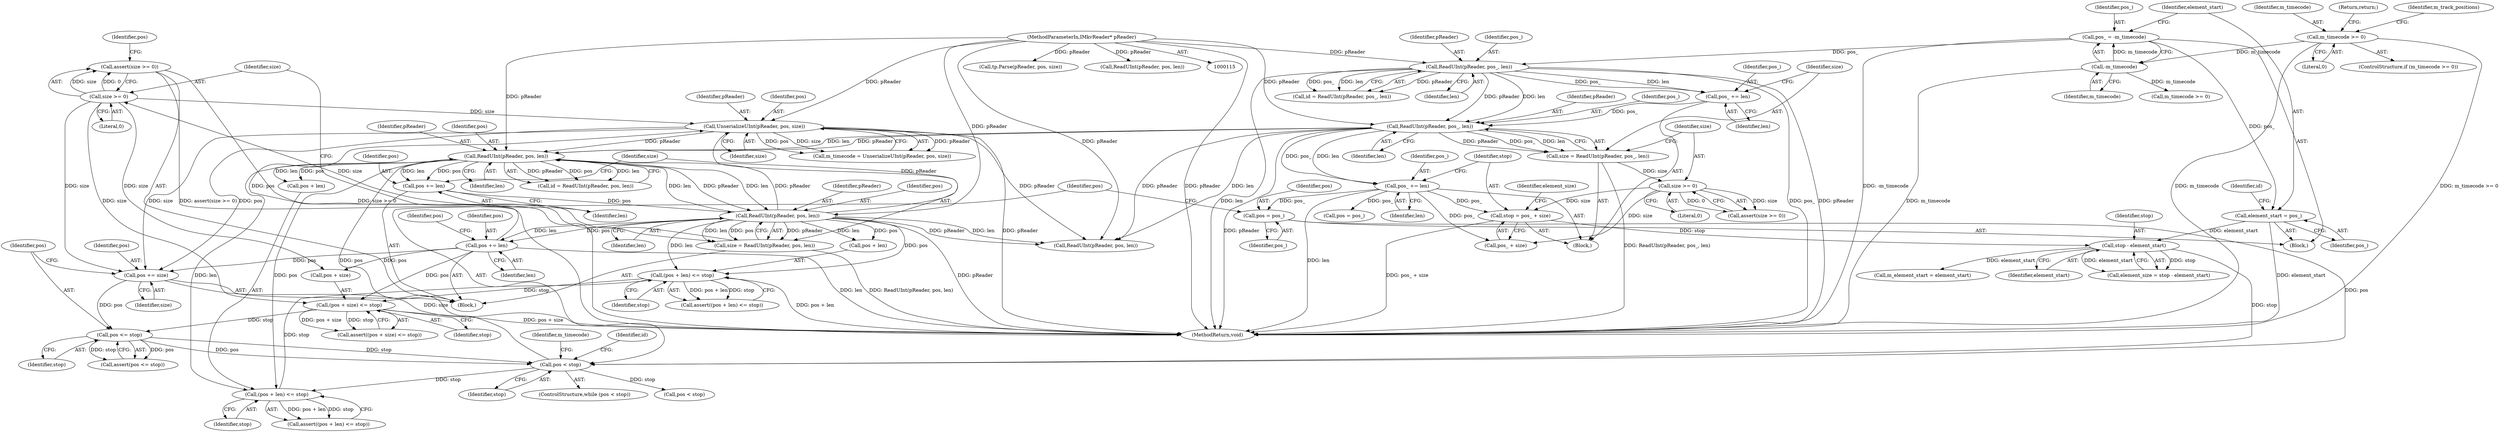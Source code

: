 digraph "1_Android_cc274e2abe8b2a6698a5c47d8aa4bb45f1f9538d_27@API" {
"1000224" [label="(Call,assert(size >= 0))"];
"1000225" [label="(Call,size >= 0)"];
"1000218" [label="(Call,size = ReadUInt(pReader, pos, len))"];
"1000220" [label="(Call,ReadUInt(pReader, pos, len))"];
"1000200" [label="(Call,ReadUInt(pReader, pos, len))"];
"1000165" [label="(Call,ReadUInt(pReader, pos_, len))"];
"1000146" [label="(Call,ReadUInt(pReader, pos_, len))"];
"1000116" [label="(MethodParameterIn,IMkvReader* pReader)"];
"1000132" [label="(Call,pos_ = -m_timecode)"];
"1000134" [label="(Call,-m_timecode)"];
"1000119" [label="(Call,m_timecode >= 0)"];
"1000159" [label="(Call,pos_ += len)"];
"1000249" [label="(Call,UnserializeUInt(pReader, pos, size))"];
"1000234" [label="(Call,pos += len)"];
"1000192" [label="(Call,pos < stop)"];
"1000188" [label="(Call,pos = pos_)"];
"1000173" [label="(Call,pos_ += len)"];
"1000264" [label="(Call,pos <= stop)"];
"1000260" [label="(Call,pos += size)"];
"1000238" [label="(Call,(pos + size) <= stop)"];
"1000229" [label="(Call,(pos + len) <= stop)"];
"1000209" [label="(Call,(pos + len) <= stop)"];
"1000184" [label="(Call,stop - element_start)"];
"1000176" [label="(Call,stop = pos_ + size)"];
"1000170" [label="(Call,size >= 0)"];
"1000163" [label="(Call,size = ReadUInt(pReader, pos_, len))"];
"1000137" [label="(Call,element_start = pos_)"];
"1000214" [label="(Call,pos += len)"];
"1000265" [label="(Identifier,pos)"];
"1000171" [label="(Identifier,size)"];
"1000250" [label="(Identifier,pReader)"];
"1000252" [label="(Identifier,size)"];
"1000167" [label="(Identifier,pos_)"];
"1000269" [label="(Identifier,m_timecode)"];
"1000226" [label="(Identifier,size)"];
"1000185" [label="(Identifier,stop)"];
"1000236" [label="(Identifier,len)"];
"1000239" [label="(Call,pos + size)"];
"1000251" [label="(Identifier,pos)"];
"1000166" [label="(Identifier,pReader)"];
"1000260" [label="(Call,pos += size)"];
"1000144" [label="(Call,id = ReadUInt(pReader, pos_, len))"];
"1000220" [label="(Call,ReadUInt(pReader, pos, len))"];
"1000159" [label="(Call,pos_ += len)"];
"1000240" [label="(Identifier,pos)"];
"1000176" [label="(Call,stop = pos_ + size)"];
"1000218" [label="(Call,size = ReadUInt(pReader, pos, len))"];
"1000234" [label="(Call,pos += len)"];
"1000194" [label="(Identifier,stop)"];
"1000238" [label="(Call,(pos + size) <= stop)"];
"1000189" [label="(Identifier,pos)"];
"1000233" [label="(Identifier,stop)"];
"1000138" [label="(Identifier,element_start)"];
"1000227" [label="(Literal,0)"];
"1000373" [label="(MethodReturn,void)"];
"1000202" [label="(Identifier,pos)"];
"1000200" [label="(Call,ReadUInt(pReader, pos, len))"];
"1000122" [label="(Return,return;)"];
"1000242" [label="(Identifier,stop)"];
"1000134" [label="(Call,-m_timecode)"];
"1000119" [label="(Call,m_timecode >= 0)"];
"1000237" [label="(Call,assert((pos + size) <= stop))"];
"1000125" [label="(Identifier,m_track_positions)"];
"1000287" [label="(Call,pos < stop)"];
"1000201" [label="(Identifier,pReader)"];
"1000264" [label="(Call,pos <= stop)"];
"1000146" [label="(Call,ReadUInt(pReader, pos_, len))"];
"1000182" [label="(Call,element_size = stop - element_start)"];
"1000295" [label="(Call,ReadUInt(pReader, pos, len))"];
"1000177" [label="(Identifier,stop)"];
"1000349" [label="(Call,tp.Parse(pReader, pos, size))"];
"1000213" [label="(Identifier,stop)"];
"1000221" [label="(Identifier,pReader)"];
"1000183" [label="(Identifier,element_size)"];
"1000229" [label="(Call,(pos + len) <= stop)"];
"1000121" [label="(Literal,0)"];
"1000209" [label="(Call,(pos + len) <= stop)"];
"1000118" [label="(ControlStructure,if (m_timecode >= 0))"];
"1000145" [label="(Identifier,id)"];
"1000169" [label="(Call,assert(size >= 0))"];
"1000216" [label="(Identifier,len)"];
"1000178" [label="(Call,pos_ + size)"];
"1000247" [label="(Call,m_timecode = UnserializeUInt(pReader, pos, size))"];
"1000283" [label="(Call,pos = pos_)"];
"1000175" [label="(Identifier,len)"];
"1000168" [label="(Identifier,len)"];
"1000225" [label="(Call,size >= 0)"];
"1000148" [label="(Identifier,pos_)"];
"1000135" [label="(Identifier,m_timecode)"];
"1000263" [label="(Call,assert(pos <= stop))"];
"1000224" [label="(Call,assert(size >= 0))"];
"1000141" [label="(Block,)"];
"1000199" [label="(Identifier,id)"];
"1000261" [label="(Identifier,pos)"];
"1000174" [label="(Identifier,pos_)"];
"1000315" [label="(Call,ReadUInt(pReader, pos, len))"];
"1000170" [label="(Call,size >= 0)"];
"1000163" [label="(Call,size = ReadUInt(pReader, pos_, len))"];
"1000210" [label="(Call,pos + len)"];
"1000230" [label="(Call,pos + len)"];
"1000195" [label="(Block,)"];
"1000203" [label="(Identifier,len)"];
"1000149" [label="(Identifier,len)"];
"1000192" [label="(Call,pos < stop)"];
"1000367" [label="(Call,m_element_start = element_start)"];
"1000173" [label="(Call,pos_ += len)"];
"1000268" [label="(Call,m_timecode >= 0)"];
"1000223" [label="(Identifier,len)"];
"1000193" [label="(Identifier,pos)"];
"1000186" [label="(Identifier,element_start)"];
"1000191" [label="(ControlStructure,while (pos < stop))"];
"1000139" [label="(Identifier,pos_)"];
"1000120" [label="(Identifier,m_timecode)"];
"1000231" [label="(Identifier,pos)"];
"1000266" [label="(Identifier,stop)"];
"1000235" [label="(Identifier,pos)"];
"1000198" [label="(Call,id = ReadUInt(pReader, pos, len))"];
"1000215" [label="(Identifier,pos)"];
"1000219" [label="(Identifier,size)"];
"1000262" [label="(Identifier,size)"];
"1000249" [label="(Call,UnserializeUInt(pReader, pos, size))"];
"1000165" [label="(Call,ReadUInt(pReader, pos_, len))"];
"1000172" [label="(Literal,0)"];
"1000161" [label="(Identifier,len)"];
"1000228" [label="(Call,assert((pos + len) <= stop))"];
"1000222" [label="(Identifier,pos)"];
"1000184" [label="(Call,stop - element_start)"];
"1000188" [label="(Call,pos = pos_)"];
"1000147" [label="(Identifier,pReader)"];
"1000164" [label="(Identifier,size)"];
"1000137" [label="(Call,element_start = pos_)"];
"1000208" [label="(Call,assert((pos + len) <= stop))"];
"1000132" [label="(Call,pos_ = -m_timecode)"];
"1000214" [label="(Call,pos += len)"];
"1000116" [label="(MethodParameterIn,IMkvReader* pReader)"];
"1000117" [label="(Block,)"];
"1000133" [label="(Identifier,pos_)"];
"1000160" [label="(Identifier,pos_)"];
"1000190" [label="(Identifier,pos_)"];
"1000224" -> "1000195"  [label="AST: "];
"1000224" -> "1000225"  [label="CFG: "];
"1000225" -> "1000224"  [label="AST: "];
"1000231" -> "1000224"  [label="CFG: "];
"1000224" -> "1000373"  [label="DDG: size >= 0"];
"1000224" -> "1000373"  [label="DDG: assert(size >= 0)"];
"1000225" -> "1000224"  [label="DDG: size"];
"1000225" -> "1000224"  [label="DDG: 0"];
"1000225" -> "1000227"  [label="CFG: "];
"1000226" -> "1000225"  [label="AST: "];
"1000227" -> "1000225"  [label="AST: "];
"1000218" -> "1000225"  [label="DDG: size"];
"1000225" -> "1000238"  [label="DDG: size"];
"1000225" -> "1000239"  [label="DDG: size"];
"1000225" -> "1000249"  [label="DDG: size"];
"1000225" -> "1000260"  [label="DDG: size"];
"1000218" -> "1000195"  [label="AST: "];
"1000218" -> "1000220"  [label="CFG: "];
"1000219" -> "1000218"  [label="AST: "];
"1000220" -> "1000218"  [label="AST: "];
"1000226" -> "1000218"  [label="CFG: "];
"1000218" -> "1000373"  [label="DDG: ReadUInt(pReader, pos, len)"];
"1000220" -> "1000218"  [label="DDG: pReader"];
"1000220" -> "1000218"  [label="DDG: pos"];
"1000220" -> "1000218"  [label="DDG: len"];
"1000220" -> "1000223"  [label="CFG: "];
"1000221" -> "1000220"  [label="AST: "];
"1000222" -> "1000220"  [label="AST: "];
"1000223" -> "1000220"  [label="AST: "];
"1000220" -> "1000373"  [label="DDG: pReader"];
"1000220" -> "1000200"  [label="DDG: pReader"];
"1000220" -> "1000200"  [label="DDG: len"];
"1000200" -> "1000220"  [label="DDG: pReader"];
"1000200" -> "1000220"  [label="DDG: len"];
"1000116" -> "1000220"  [label="DDG: pReader"];
"1000214" -> "1000220"  [label="DDG: pos"];
"1000220" -> "1000229"  [label="DDG: pos"];
"1000220" -> "1000229"  [label="DDG: len"];
"1000220" -> "1000230"  [label="DDG: pos"];
"1000220" -> "1000230"  [label="DDG: len"];
"1000220" -> "1000234"  [label="DDG: len"];
"1000220" -> "1000234"  [label="DDG: pos"];
"1000220" -> "1000249"  [label="DDG: pReader"];
"1000220" -> "1000295"  [label="DDG: pReader"];
"1000220" -> "1000295"  [label="DDG: len"];
"1000200" -> "1000198"  [label="AST: "];
"1000200" -> "1000203"  [label="CFG: "];
"1000201" -> "1000200"  [label="AST: "];
"1000202" -> "1000200"  [label="AST: "];
"1000203" -> "1000200"  [label="AST: "];
"1000198" -> "1000200"  [label="CFG: "];
"1000200" -> "1000198"  [label="DDG: pReader"];
"1000200" -> "1000198"  [label="DDG: pos"];
"1000200" -> "1000198"  [label="DDG: len"];
"1000165" -> "1000200"  [label="DDG: pReader"];
"1000165" -> "1000200"  [label="DDG: len"];
"1000249" -> "1000200"  [label="DDG: pReader"];
"1000116" -> "1000200"  [label="DDG: pReader"];
"1000192" -> "1000200"  [label="DDG: pos"];
"1000200" -> "1000209"  [label="DDG: pos"];
"1000200" -> "1000209"  [label="DDG: len"];
"1000200" -> "1000210"  [label="DDG: pos"];
"1000200" -> "1000210"  [label="DDG: len"];
"1000200" -> "1000214"  [label="DDG: len"];
"1000200" -> "1000214"  [label="DDG: pos"];
"1000165" -> "1000163"  [label="AST: "];
"1000165" -> "1000168"  [label="CFG: "];
"1000166" -> "1000165"  [label="AST: "];
"1000167" -> "1000165"  [label="AST: "];
"1000168" -> "1000165"  [label="AST: "];
"1000163" -> "1000165"  [label="CFG: "];
"1000165" -> "1000373"  [label="DDG: pReader"];
"1000165" -> "1000163"  [label="DDG: pReader"];
"1000165" -> "1000163"  [label="DDG: pos_"];
"1000165" -> "1000163"  [label="DDG: len"];
"1000146" -> "1000165"  [label="DDG: pReader"];
"1000146" -> "1000165"  [label="DDG: len"];
"1000116" -> "1000165"  [label="DDG: pReader"];
"1000159" -> "1000165"  [label="DDG: pos_"];
"1000165" -> "1000173"  [label="DDG: len"];
"1000165" -> "1000173"  [label="DDG: pos_"];
"1000165" -> "1000295"  [label="DDG: pReader"];
"1000165" -> "1000295"  [label="DDG: len"];
"1000146" -> "1000144"  [label="AST: "];
"1000146" -> "1000149"  [label="CFG: "];
"1000147" -> "1000146"  [label="AST: "];
"1000148" -> "1000146"  [label="AST: "];
"1000149" -> "1000146"  [label="AST: "];
"1000144" -> "1000146"  [label="CFG: "];
"1000146" -> "1000373"  [label="DDG: len"];
"1000146" -> "1000373"  [label="DDG: pos_"];
"1000146" -> "1000373"  [label="DDG: pReader"];
"1000146" -> "1000144"  [label="DDG: pReader"];
"1000146" -> "1000144"  [label="DDG: pos_"];
"1000146" -> "1000144"  [label="DDG: len"];
"1000116" -> "1000146"  [label="DDG: pReader"];
"1000132" -> "1000146"  [label="DDG: pos_"];
"1000146" -> "1000159"  [label="DDG: len"];
"1000146" -> "1000159"  [label="DDG: pos_"];
"1000116" -> "1000115"  [label="AST: "];
"1000116" -> "1000373"  [label="DDG: pReader"];
"1000116" -> "1000249"  [label="DDG: pReader"];
"1000116" -> "1000295"  [label="DDG: pReader"];
"1000116" -> "1000315"  [label="DDG: pReader"];
"1000116" -> "1000349"  [label="DDG: pReader"];
"1000132" -> "1000117"  [label="AST: "];
"1000132" -> "1000134"  [label="CFG: "];
"1000133" -> "1000132"  [label="AST: "];
"1000134" -> "1000132"  [label="AST: "];
"1000138" -> "1000132"  [label="CFG: "];
"1000132" -> "1000373"  [label="DDG: -m_timecode"];
"1000134" -> "1000132"  [label="DDG: m_timecode"];
"1000132" -> "1000137"  [label="DDG: pos_"];
"1000134" -> "1000135"  [label="CFG: "];
"1000135" -> "1000134"  [label="AST: "];
"1000134" -> "1000373"  [label="DDG: m_timecode"];
"1000119" -> "1000134"  [label="DDG: m_timecode"];
"1000134" -> "1000268"  [label="DDG: m_timecode"];
"1000119" -> "1000118"  [label="AST: "];
"1000119" -> "1000121"  [label="CFG: "];
"1000120" -> "1000119"  [label="AST: "];
"1000121" -> "1000119"  [label="AST: "];
"1000122" -> "1000119"  [label="CFG: "];
"1000125" -> "1000119"  [label="CFG: "];
"1000119" -> "1000373"  [label="DDG: m_timecode"];
"1000119" -> "1000373"  [label="DDG: m_timecode >= 0"];
"1000159" -> "1000141"  [label="AST: "];
"1000159" -> "1000161"  [label="CFG: "];
"1000160" -> "1000159"  [label="AST: "];
"1000161" -> "1000159"  [label="AST: "];
"1000164" -> "1000159"  [label="CFG: "];
"1000249" -> "1000247"  [label="AST: "];
"1000249" -> "1000252"  [label="CFG: "];
"1000250" -> "1000249"  [label="AST: "];
"1000251" -> "1000249"  [label="AST: "];
"1000252" -> "1000249"  [label="AST: "];
"1000247" -> "1000249"  [label="CFG: "];
"1000249" -> "1000373"  [label="DDG: pReader"];
"1000249" -> "1000247"  [label="DDG: pReader"];
"1000249" -> "1000247"  [label="DDG: pos"];
"1000249" -> "1000247"  [label="DDG: size"];
"1000234" -> "1000249"  [label="DDG: pos"];
"1000249" -> "1000260"  [label="DDG: size"];
"1000249" -> "1000260"  [label="DDG: pos"];
"1000249" -> "1000295"  [label="DDG: pReader"];
"1000234" -> "1000195"  [label="AST: "];
"1000234" -> "1000236"  [label="CFG: "];
"1000235" -> "1000234"  [label="AST: "];
"1000236" -> "1000234"  [label="AST: "];
"1000240" -> "1000234"  [label="CFG: "];
"1000234" -> "1000373"  [label="DDG: len"];
"1000234" -> "1000238"  [label="DDG: pos"];
"1000234" -> "1000239"  [label="DDG: pos"];
"1000234" -> "1000260"  [label="DDG: pos"];
"1000192" -> "1000191"  [label="AST: "];
"1000192" -> "1000194"  [label="CFG: "];
"1000193" -> "1000192"  [label="AST: "];
"1000194" -> "1000192"  [label="AST: "];
"1000199" -> "1000192"  [label="CFG: "];
"1000269" -> "1000192"  [label="CFG: "];
"1000188" -> "1000192"  [label="DDG: pos"];
"1000264" -> "1000192"  [label="DDG: pos"];
"1000264" -> "1000192"  [label="DDG: stop"];
"1000184" -> "1000192"  [label="DDG: stop"];
"1000192" -> "1000209"  [label="DDG: stop"];
"1000192" -> "1000287"  [label="DDG: stop"];
"1000188" -> "1000117"  [label="AST: "];
"1000188" -> "1000190"  [label="CFG: "];
"1000189" -> "1000188"  [label="AST: "];
"1000190" -> "1000188"  [label="AST: "];
"1000193" -> "1000188"  [label="CFG: "];
"1000173" -> "1000188"  [label="DDG: pos_"];
"1000173" -> "1000141"  [label="AST: "];
"1000173" -> "1000175"  [label="CFG: "];
"1000174" -> "1000173"  [label="AST: "];
"1000175" -> "1000173"  [label="AST: "];
"1000177" -> "1000173"  [label="CFG: "];
"1000173" -> "1000373"  [label="DDG: len"];
"1000173" -> "1000176"  [label="DDG: pos_"];
"1000173" -> "1000178"  [label="DDG: pos_"];
"1000173" -> "1000283"  [label="DDG: pos_"];
"1000264" -> "1000263"  [label="AST: "];
"1000264" -> "1000266"  [label="CFG: "];
"1000265" -> "1000264"  [label="AST: "];
"1000266" -> "1000264"  [label="AST: "];
"1000263" -> "1000264"  [label="CFG: "];
"1000264" -> "1000263"  [label="DDG: pos"];
"1000264" -> "1000263"  [label="DDG: stop"];
"1000260" -> "1000264"  [label="DDG: pos"];
"1000238" -> "1000264"  [label="DDG: stop"];
"1000260" -> "1000195"  [label="AST: "];
"1000260" -> "1000262"  [label="CFG: "];
"1000261" -> "1000260"  [label="AST: "];
"1000262" -> "1000260"  [label="AST: "];
"1000265" -> "1000260"  [label="CFG: "];
"1000260" -> "1000373"  [label="DDG: size"];
"1000238" -> "1000237"  [label="AST: "];
"1000238" -> "1000242"  [label="CFG: "];
"1000239" -> "1000238"  [label="AST: "];
"1000242" -> "1000238"  [label="AST: "];
"1000237" -> "1000238"  [label="CFG: "];
"1000238" -> "1000373"  [label="DDG: pos + size"];
"1000238" -> "1000237"  [label="DDG: pos + size"];
"1000238" -> "1000237"  [label="DDG: stop"];
"1000229" -> "1000238"  [label="DDG: stop"];
"1000229" -> "1000228"  [label="AST: "];
"1000229" -> "1000233"  [label="CFG: "];
"1000230" -> "1000229"  [label="AST: "];
"1000233" -> "1000229"  [label="AST: "];
"1000228" -> "1000229"  [label="CFG: "];
"1000229" -> "1000373"  [label="DDG: pos + len"];
"1000229" -> "1000228"  [label="DDG: pos + len"];
"1000229" -> "1000228"  [label="DDG: stop"];
"1000209" -> "1000229"  [label="DDG: stop"];
"1000209" -> "1000208"  [label="AST: "];
"1000209" -> "1000213"  [label="CFG: "];
"1000210" -> "1000209"  [label="AST: "];
"1000213" -> "1000209"  [label="AST: "];
"1000208" -> "1000209"  [label="CFG: "];
"1000209" -> "1000208"  [label="DDG: pos + len"];
"1000209" -> "1000208"  [label="DDG: stop"];
"1000184" -> "1000182"  [label="AST: "];
"1000184" -> "1000186"  [label="CFG: "];
"1000185" -> "1000184"  [label="AST: "];
"1000186" -> "1000184"  [label="AST: "];
"1000182" -> "1000184"  [label="CFG: "];
"1000184" -> "1000182"  [label="DDG: stop"];
"1000184" -> "1000182"  [label="DDG: element_start"];
"1000176" -> "1000184"  [label="DDG: stop"];
"1000137" -> "1000184"  [label="DDG: element_start"];
"1000184" -> "1000367"  [label="DDG: element_start"];
"1000176" -> "1000141"  [label="AST: "];
"1000176" -> "1000178"  [label="CFG: "];
"1000177" -> "1000176"  [label="AST: "];
"1000178" -> "1000176"  [label="AST: "];
"1000183" -> "1000176"  [label="CFG: "];
"1000176" -> "1000373"  [label="DDG: pos_ + size"];
"1000170" -> "1000176"  [label="DDG: size"];
"1000170" -> "1000169"  [label="AST: "];
"1000170" -> "1000172"  [label="CFG: "];
"1000171" -> "1000170"  [label="AST: "];
"1000172" -> "1000170"  [label="AST: "];
"1000169" -> "1000170"  [label="CFG: "];
"1000170" -> "1000169"  [label="DDG: size"];
"1000170" -> "1000169"  [label="DDG: 0"];
"1000163" -> "1000170"  [label="DDG: size"];
"1000170" -> "1000178"  [label="DDG: size"];
"1000163" -> "1000141"  [label="AST: "];
"1000164" -> "1000163"  [label="AST: "];
"1000171" -> "1000163"  [label="CFG: "];
"1000163" -> "1000373"  [label="DDG: ReadUInt(pReader, pos_, len)"];
"1000137" -> "1000117"  [label="AST: "];
"1000137" -> "1000139"  [label="CFG: "];
"1000138" -> "1000137"  [label="AST: "];
"1000139" -> "1000137"  [label="AST: "];
"1000145" -> "1000137"  [label="CFG: "];
"1000137" -> "1000373"  [label="DDG: element_start"];
"1000214" -> "1000195"  [label="AST: "];
"1000214" -> "1000216"  [label="CFG: "];
"1000215" -> "1000214"  [label="AST: "];
"1000216" -> "1000214"  [label="AST: "];
"1000219" -> "1000214"  [label="CFG: "];
}
